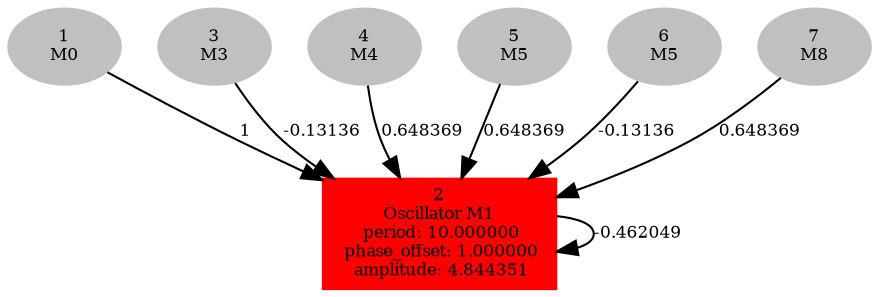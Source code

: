  digraph g{ forcelabels=true;
1[label=<1<BR/>M0>,color="grey",style=filled,fontsize=8];
2 [label=<2<BR />Oscillator M1<BR /> period: 10.000000<BR /> phase_offset: 1.000000<BR /> amplitude: 4.844351>, shape=box,color=red,style=filled,fontsize=8];3[label=<3<BR/>M3>,color="grey",style=filled,fontsize=8];
4[label=<4<BR/>M4>,color="grey",style=filled,fontsize=8];
5[label=<5<BR/>M5>,color="grey",style=filled,fontsize=8];
6[label=<6<BR/>M5>,color="grey",style=filled,fontsize=8];
7[label=<7<BR/>M8>,color="grey",style=filled,fontsize=8];
1 -> 2[label="1 ",fontsize="8"];
2 -> 2[label="-0.462049 ",fontsize="8"];
3 -> 2[label="-0.13136 ",fontsize="8"];
4 -> 2[label="0.648369 ",fontsize="8"];
5 -> 2[label="0.648369 ",fontsize="8"];
6 -> 2[label="-0.13136 ",fontsize="8"];
7 -> 2[label="0.648369 ",fontsize="8"];
 }
